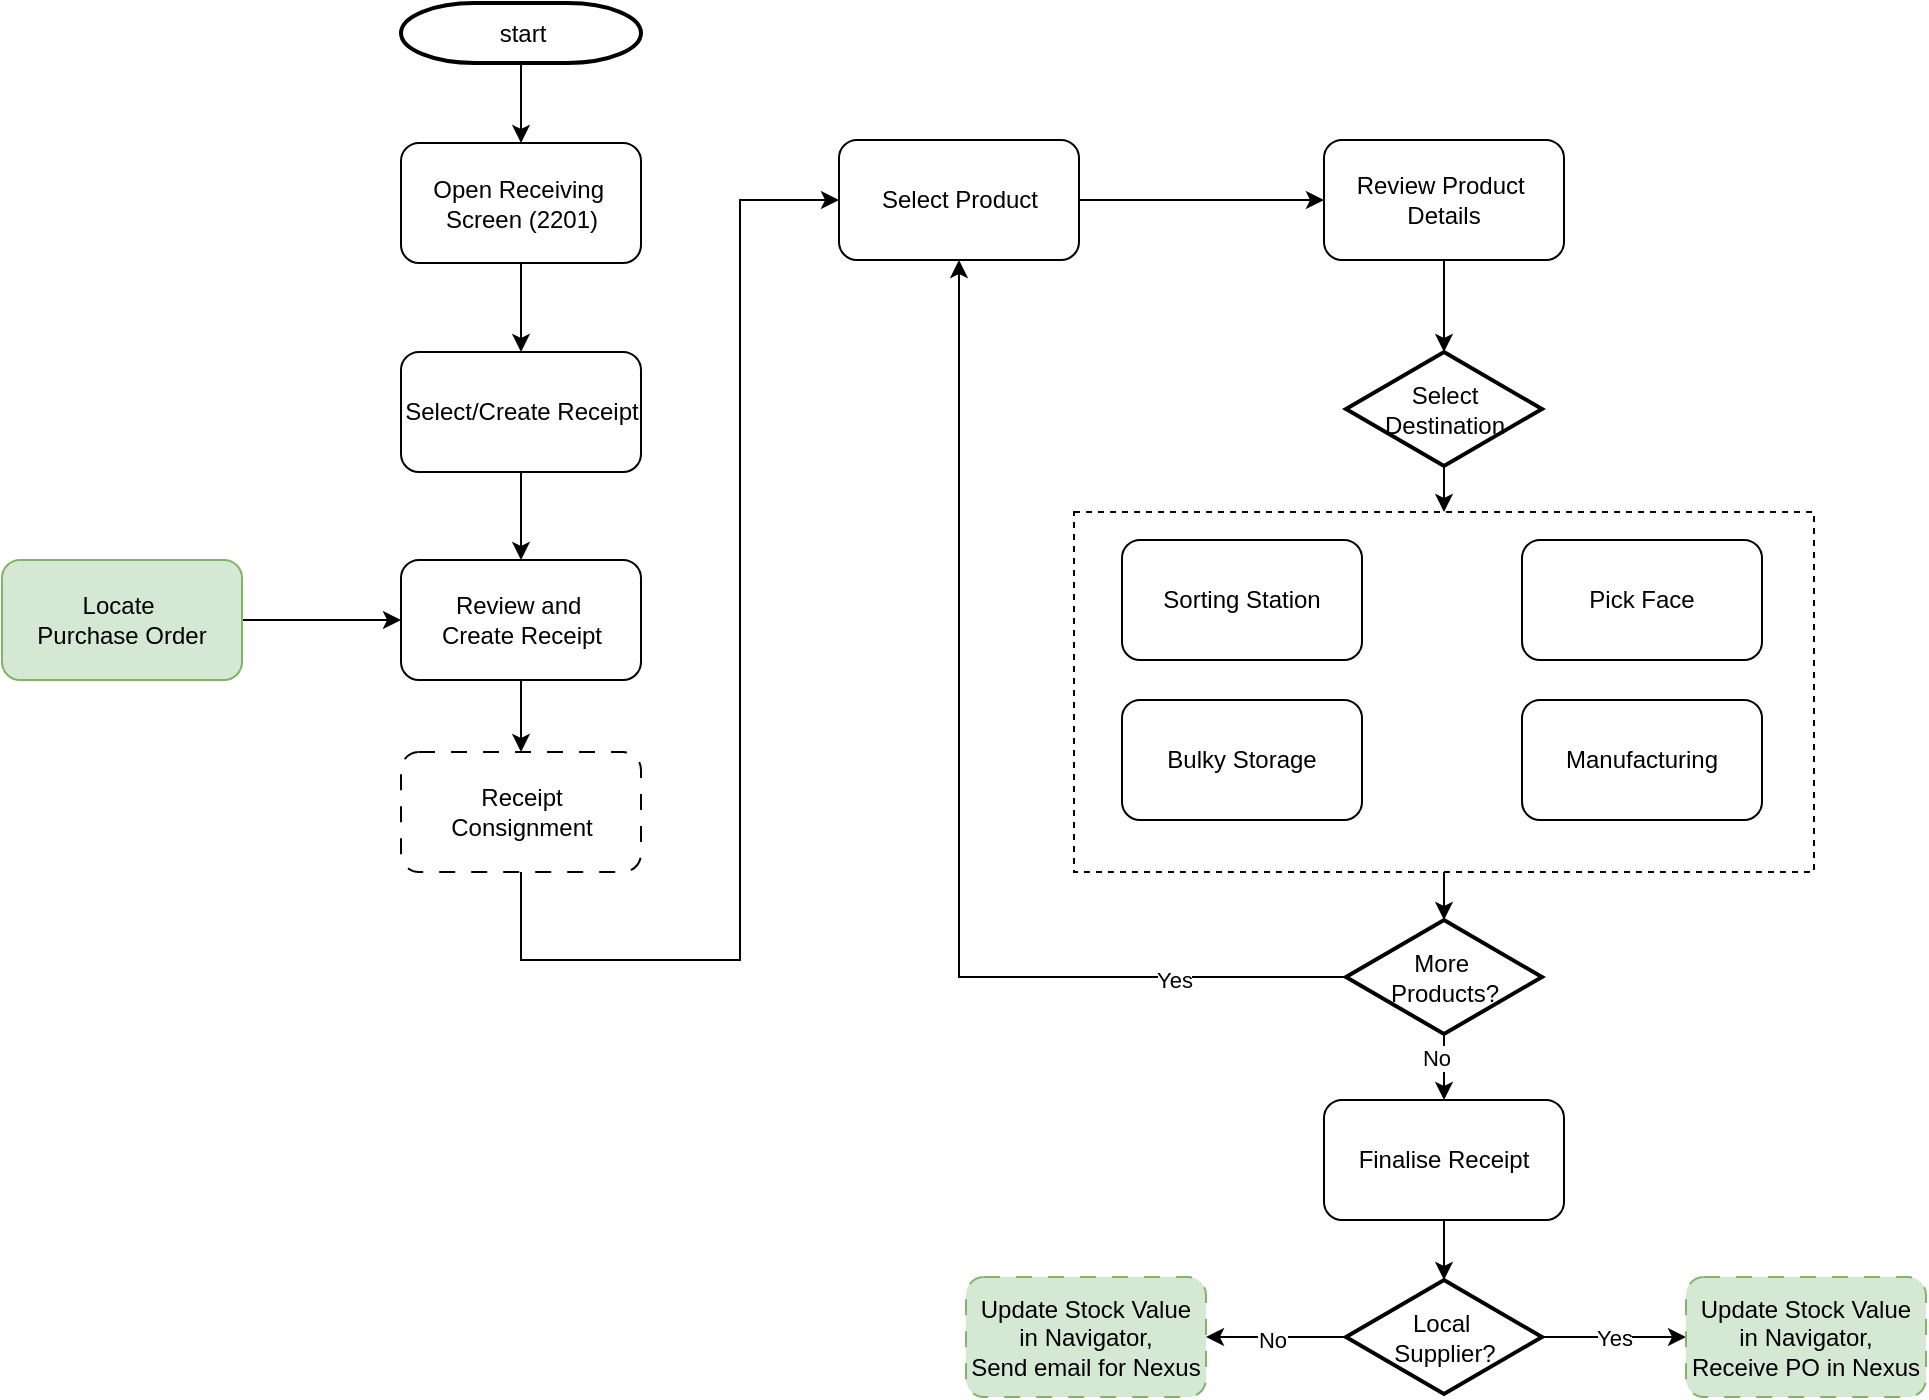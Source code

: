 <mxfile version="25.0.3">
  <diagram id="6a731a19-8d31-9384-78a2-239565b7b9f0" name="Page-1">
    <mxGraphModel dx="1728" dy="943" grid="1" gridSize="10" guides="1" tooltips="1" connect="1" arrows="1" fold="1" page="1" pageScale="1" pageWidth="1169" pageHeight="827" background="none" math="0" shadow="0">
      <root>
        <mxCell id="0" />
        <mxCell id="1" parent="0" />
        <mxCell id="FllbzKFlJK6ehd7ZULbo-95" value="" style="edgeStyle=orthogonalEdgeStyle;rounded=0;orthogonalLoop=1;jettySize=auto;html=1;" parent="1" source="2" target="FllbzKFlJK6ehd7ZULbo-77" edge="1">
          <mxGeometry relative="1" as="geometry" />
        </mxCell>
        <mxCell id="2" value="start" style="shape=mxgraph.flowchart.terminator;strokeWidth=2;gradientColor=none;gradientDirection=north;fontStyle=0;html=1;" parent="1" vertex="1">
          <mxGeometry x="269.5" y="61.5" width="120" height="30" as="geometry" />
        </mxCell>
        <mxCell id="JkhU1cK_ru-Ez6kLOYar-4" style="edgeStyle=orthogonalEdgeStyle;rounded=0;orthogonalLoop=1;jettySize=auto;html=1;exitX=0.5;exitY=1;exitDx=0;exitDy=0;exitPerimeter=0;entryX=0.5;entryY=0;entryDx=0;entryDy=0;" edge="1" parent="1" source="FllbzKFlJK6ehd7ZULbo-64" target="FllbzKFlJK6ehd7ZULbo-112">
          <mxGeometry relative="1" as="geometry" />
        </mxCell>
        <mxCell id="FllbzKFlJK6ehd7ZULbo-64" value="Select&lt;div&gt;Destination&lt;/div&gt;" style="shape=mxgraph.flowchart.decision;strokeWidth=2;gradientColor=none;gradientDirection=north;fontStyle=0;html=1;" parent="1" vertex="1">
          <mxGeometry x="742" y="236" width="98" height="57" as="geometry" />
        </mxCell>
        <mxCell id="FllbzKFlJK6ehd7ZULbo-96" value="" style="edgeStyle=orthogonalEdgeStyle;rounded=0;orthogonalLoop=1;jettySize=auto;html=1;" parent="1" source="FllbzKFlJK6ehd7ZULbo-77" edge="1">
          <mxGeometry relative="1" as="geometry">
            <mxPoint x="329.5" y="236" as="targetPoint" />
          </mxGeometry>
        </mxCell>
        <mxCell id="FllbzKFlJK6ehd7ZULbo-77" value="&lt;span style=&quot;text-wrap-mode: nowrap;&quot;&gt;Open Receiving&amp;nbsp;&lt;/span&gt;&lt;div style=&quot;text-wrap-mode: nowrap;&quot;&gt;Screen (2201)&lt;/div&gt;" style="rounded=1;whiteSpace=wrap;html=1;" parent="1" vertex="1">
          <mxGeometry x="269.5" y="131.5" width="120" height="60" as="geometry" />
        </mxCell>
        <mxCell id="FllbzKFlJK6ehd7ZULbo-107" style="edgeStyle=orthogonalEdgeStyle;rounded=0;orthogonalLoop=1;jettySize=auto;html=1;exitX=0.5;exitY=1;exitDx=0;exitDy=0;entryX=0;entryY=0.5;entryDx=0;entryDy=0;" parent="1" source="FllbzKFlJK6ehd7ZULbo-78" edge="1" target="FllbzKFlJK6ehd7ZULbo-89">
          <mxGeometry relative="1" as="geometry">
            <mxPoint x="450" y="270" as="targetPoint" />
            <Array as="points">
              <mxPoint x="330" y="540" />
              <mxPoint x="439" y="540" />
              <mxPoint x="439" y="160" />
            </Array>
          </mxGeometry>
        </mxCell>
        <mxCell id="FllbzKFlJK6ehd7ZULbo-78" value="&lt;span style=&quot;text-wrap-mode: nowrap;&quot;&gt;Receipt&lt;/span&gt;&lt;div style=&quot;text-wrap-mode: nowrap;&quot;&gt;Consignment&lt;/div&gt;" style="rounded=1;whiteSpace=wrap;html=1;dashed=1;dashPattern=8 8;" parent="1" vertex="1">
          <mxGeometry x="269.5" y="436" width="120" height="60" as="geometry" />
        </mxCell>
        <mxCell id="FllbzKFlJK6ehd7ZULbo-100" value="" style="edgeStyle=orthogonalEdgeStyle;rounded=0;orthogonalLoop=1;jettySize=auto;html=1;" parent="1" source="FllbzKFlJK6ehd7ZULbo-79" target="FllbzKFlJK6ehd7ZULbo-78" edge="1">
          <mxGeometry relative="1" as="geometry" />
        </mxCell>
        <mxCell id="FllbzKFlJK6ehd7ZULbo-79" value="&lt;span style=&quot;text-wrap-mode: nowrap;&quot;&gt;Review and&amp;nbsp;&lt;/span&gt;&lt;div style=&quot;text-wrap-mode: nowrap;&quot;&gt;Create Receipt&lt;/div&gt;" style="rounded=1;whiteSpace=wrap;html=1;" parent="1" vertex="1">
          <mxGeometry x="269.5" y="340" width="120" height="60" as="geometry" />
        </mxCell>
        <mxCell id="FllbzKFlJK6ehd7ZULbo-99" value="" style="edgeStyle=orthogonalEdgeStyle;rounded=0;orthogonalLoop=1;jettySize=auto;html=1;" parent="1" source="FllbzKFlJK6ehd7ZULbo-80" target="FllbzKFlJK6ehd7ZULbo-79" edge="1">
          <mxGeometry relative="1" as="geometry" />
        </mxCell>
        <mxCell id="FllbzKFlJK6ehd7ZULbo-80" value="&lt;span style=&quot;text-wrap-mode: nowrap;&quot;&gt;Locate&amp;nbsp;&lt;/span&gt;&lt;div style=&quot;text-wrap-mode: nowrap;&quot;&gt;Purchase Order&lt;/div&gt;" style="rounded=1;whiteSpace=wrap;html=1;fillColor=#d5e8d4;strokeColor=#82b366;" parent="1" vertex="1">
          <mxGeometry x="70" y="340" width="120" height="60" as="geometry" />
        </mxCell>
        <mxCell id="JkhU1cK_ru-Ez6kLOYar-2" value="" style="edgeStyle=orthogonalEdgeStyle;rounded=0;orthogonalLoop=1;jettySize=auto;html=1;" edge="1" parent="1" source="FllbzKFlJK6ehd7ZULbo-81" target="FllbzKFlJK6ehd7ZULbo-79">
          <mxGeometry relative="1" as="geometry" />
        </mxCell>
        <mxCell id="FllbzKFlJK6ehd7ZULbo-81" value="&lt;span style=&quot;text-wrap-mode: nowrap;&quot;&gt;Select/Create Receipt&lt;/span&gt;" style="rounded=1;whiteSpace=wrap;html=1;" parent="1" vertex="1">
          <mxGeometry x="269.5" y="236" width="120" height="60" as="geometry" />
        </mxCell>
        <mxCell id="FllbzKFlJK6ehd7ZULbo-123" style="edgeStyle=orthogonalEdgeStyle;rounded=0;orthogonalLoop=1;jettySize=auto;html=1;exitX=0.5;exitY=1;exitDx=0;exitDy=0;entryX=0.5;entryY=0;entryDx=0;entryDy=0;" parent="1" source="FllbzKFlJK6ehd7ZULbo-83" edge="1">
          <mxGeometry relative="1" as="geometry">
            <mxPoint x="791" y="700" as="targetPoint" />
          </mxGeometry>
        </mxCell>
        <mxCell id="FllbzKFlJK6ehd7ZULbo-83" value="&lt;span style=&quot;text-wrap-mode: nowrap;&quot;&gt;Finalise Receipt&lt;/span&gt;" style="rounded=1;whiteSpace=wrap;html=1;" parent="1" vertex="1">
          <mxGeometry x="731" y="610" width="120" height="60" as="geometry" />
        </mxCell>
        <mxCell id="FllbzKFlJK6ehd7ZULbo-84" value="&lt;span style=&quot;text-wrap-mode: nowrap;&quot;&gt;Bulky Storage&lt;/span&gt;" style="rounded=1;whiteSpace=wrap;html=1;" parent="1" vertex="1">
          <mxGeometry x="630" y="410" width="120" height="60" as="geometry" />
        </mxCell>
        <mxCell id="FllbzKFlJK6ehd7ZULbo-86" value="&lt;span style=&quot;text-wrap-mode: nowrap;&quot;&gt;Pick Face&lt;/span&gt;" style="rounded=1;whiteSpace=wrap;html=1;" parent="1" vertex="1">
          <mxGeometry x="830" y="330" width="120" height="60" as="geometry" />
        </mxCell>
        <mxCell id="FllbzKFlJK6ehd7ZULbo-87" value="&lt;span style=&quot;text-wrap-mode: nowrap;&quot;&gt;Sorting Station&lt;/span&gt;" style="rounded=1;whiteSpace=wrap;html=1;" parent="1" vertex="1">
          <mxGeometry x="630" y="330" width="120" height="60" as="geometry" />
        </mxCell>
        <mxCell id="FllbzKFlJK6ehd7ZULbo-102" value="" style="edgeStyle=orthogonalEdgeStyle;rounded=0;orthogonalLoop=1;jettySize=auto;html=1;" parent="1" source="FllbzKFlJK6ehd7ZULbo-88" target="FllbzKFlJK6ehd7ZULbo-64" edge="1">
          <mxGeometry relative="1" as="geometry" />
        </mxCell>
        <mxCell id="FllbzKFlJK6ehd7ZULbo-88" value="&lt;span style=&quot;text-wrap-mode: nowrap;&quot;&gt;Review Product&amp;nbsp;&lt;/span&gt;&lt;div style=&quot;text-wrap-mode: nowrap;&quot;&gt;Details&lt;/div&gt;" style="rounded=1;whiteSpace=wrap;html=1;" parent="1" vertex="1">
          <mxGeometry x="731" y="130" width="120" height="60" as="geometry" />
        </mxCell>
        <mxCell id="FllbzKFlJK6ehd7ZULbo-101" value="" style="edgeStyle=orthogonalEdgeStyle;rounded=0;orthogonalLoop=1;jettySize=auto;html=1;exitX=1;exitY=0.5;exitDx=0;exitDy=0;" parent="1" source="FllbzKFlJK6ehd7ZULbo-89" target="FllbzKFlJK6ehd7ZULbo-88" edge="1">
          <mxGeometry relative="1" as="geometry">
            <mxPoint x="650.5" y="160" as="sourcePoint" />
          </mxGeometry>
        </mxCell>
        <mxCell id="FllbzKFlJK6ehd7ZULbo-89" value="&lt;span style=&quot;text-wrap-mode: nowrap;&quot;&gt;Select Product&lt;/span&gt;" style="rounded=1;whiteSpace=wrap;html=1;" parent="1" vertex="1">
          <mxGeometry x="488.5" y="130" width="120" height="60" as="geometry" />
        </mxCell>
        <mxCell id="FllbzKFlJK6ehd7ZULbo-92" style="edgeStyle=orthogonalEdgeStyle;rounded=0;orthogonalLoop=1;jettySize=auto;html=1;exitX=0.5;exitY=1;exitDx=0;exitDy=0;" parent="1" source="FllbzKFlJK6ehd7ZULbo-83" target="FllbzKFlJK6ehd7ZULbo-83" edge="1">
          <mxGeometry relative="1" as="geometry" />
        </mxCell>
        <mxCell id="FllbzKFlJK6ehd7ZULbo-104" value="" style="edgeStyle=orthogonalEdgeStyle;rounded=0;orthogonalLoop=1;jettySize=auto;html=1;" parent="1" source="FllbzKFlJK6ehd7ZULbo-94" target="FllbzKFlJK6ehd7ZULbo-83" edge="1">
          <mxGeometry relative="1" as="geometry" />
        </mxCell>
        <mxCell id="FllbzKFlJK6ehd7ZULbo-115" value="No" style="edgeLabel;html=1;align=center;verticalAlign=middle;resizable=0;points=[];" parent="FllbzKFlJK6ehd7ZULbo-104" vertex="1" connectable="0">
          <mxGeometry x="-0.489" y="-4" relative="1" as="geometry">
            <mxPoint as="offset" />
          </mxGeometry>
        </mxCell>
        <mxCell id="FllbzKFlJK6ehd7ZULbo-105" style="edgeStyle=orthogonalEdgeStyle;rounded=0;orthogonalLoop=1;jettySize=auto;html=1;exitX=0;exitY=0.5;exitDx=0;exitDy=0;exitPerimeter=0;entryX=0.5;entryY=1;entryDx=0;entryDy=0;" parent="1" source="FllbzKFlJK6ehd7ZULbo-94" target="FllbzKFlJK6ehd7ZULbo-89" edge="1">
          <mxGeometry relative="1" as="geometry">
            <mxPoint x="590.5" y="190" as="targetPoint" />
          </mxGeometry>
        </mxCell>
        <mxCell id="FllbzKFlJK6ehd7ZULbo-117" value="Yes" style="edgeLabel;html=1;align=center;verticalAlign=middle;resizable=0;points=[];" parent="FllbzKFlJK6ehd7ZULbo-105" vertex="1" connectable="0">
          <mxGeometry x="-0.686" y="1" relative="1" as="geometry">
            <mxPoint as="offset" />
          </mxGeometry>
        </mxCell>
        <mxCell id="FllbzKFlJK6ehd7ZULbo-94" value="More&amp;nbsp;&lt;div&gt;Products?&lt;/div&gt;" style="shape=mxgraph.flowchart.decision;strokeWidth=2;gradientColor=none;gradientDirection=north;fontStyle=0;html=1;" parent="1" vertex="1">
          <mxGeometry x="742" y="520" width="98" height="57" as="geometry" />
        </mxCell>
        <mxCell id="FllbzKFlJK6ehd7ZULbo-112" value="" style="rounded=0;whiteSpace=wrap;html=1;fillColor=none;dashed=1;" parent="1" vertex="1">
          <mxGeometry x="606" y="316" width="370" height="180" as="geometry" />
        </mxCell>
        <mxCell id="ooKo_V_hb8zaq4R_d-ZS-2" value="&lt;span style=&quot;text-wrap-mode: nowrap;&quot;&gt;Manufacturing&lt;/span&gt;" style="rounded=1;whiteSpace=wrap;html=1;" parent="1" vertex="1">
          <mxGeometry x="830" y="410" width="120" height="60" as="geometry" />
        </mxCell>
        <mxCell id="ooKo_V_hb8zaq4R_d-ZS-5" value="" style="edgeStyle=orthogonalEdgeStyle;rounded=0;orthogonalLoop=1;jettySize=auto;html=1;" parent="1" source="ooKo_V_hb8zaq4R_d-ZS-3" target="ooKo_V_hb8zaq4R_d-ZS-4" edge="1">
          <mxGeometry relative="1" as="geometry" />
        </mxCell>
        <mxCell id="ooKo_V_hb8zaq4R_d-ZS-8" value="No" style="edgeLabel;html=1;align=center;verticalAlign=middle;resizable=0;points=[];" parent="ooKo_V_hb8zaq4R_d-ZS-5" vertex="1" connectable="0">
          <mxGeometry x="0.073" y="1" relative="1" as="geometry">
            <mxPoint as="offset" />
          </mxGeometry>
        </mxCell>
        <mxCell id="ooKo_V_hb8zaq4R_d-ZS-7" value="Yes" style="edgeStyle=orthogonalEdgeStyle;rounded=0;orthogonalLoop=1;jettySize=auto;html=1;" parent="1" source="ooKo_V_hb8zaq4R_d-ZS-3" target="ooKo_V_hb8zaq4R_d-ZS-6" edge="1">
          <mxGeometry relative="1" as="geometry" />
        </mxCell>
        <mxCell id="ooKo_V_hb8zaq4R_d-ZS-3" value="Local&amp;nbsp;&lt;div&gt;Supplier?&lt;/div&gt;" style="shape=mxgraph.flowchart.decision;strokeWidth=2;gradientColor=none;gradientDirection=north;fontStyle=0;html=1;" parent="1" vertex="1">
          <mxGeometry x="742" y="700" width="98" height="57" as="geometry" />
        </mxCell>
        <mxCell id="ooKo_V_hb8zaq4R_d-ZS-4" value="&lt;span style=&quot;text-wrap-mode: nowrap;&quot;&gt;Update Stock Value&lt;/span&gt;&lt;div&gt;&lt;span style=&quot;text-wrap-mode: nowrap;&quot;&gt;in Navigator,&lt;/span&gt;&lt;/div&gt;&lt;div&gt;&lt;span style=&quot;text-wrap-mode: nowrap;&quot;&gt;Send email for Nexus&lt;/span&gt;&lt;/div&gt;" style="rounded=1;whiteSpace=wrap;html=1;dashed=1;dashPattern=8 8;fillColor=#d5e8d4;strokeColor=#82b366;" parent="1" vertex="1">
          <mxGeometry x="552" y="698.5" width="120" height="60" as="geometry" />
        </mxCell>
        <mxCell id="ooKo_V_hb8zaq4R_d-ZS-6" value="&lt;span style=&quot;text-wrap-mode: nowrap;&quot;&gt;Update Stock Value&lt;/span&gt;&lt;div&gt;&lt;span style=&quot;text-wrap-mode: nowrap;&quot;&gt;in Navigator,&lt;/span&gt;&lt;/div&gt;&lt;div&gt;&lt;span style=&quot;text-wrap-mode: nowrap;&quot;&gt;Receive PO in Nexus&lt;/span&gt;&lt;/div&gt;" style="rounded=1;whiteSpace=wrap;html=1;dashed=1;dashPattern=8 8;fillColor=#d5e8d4;strokeColor=#82b366;" parent="1" vertex="1">
          <mxGeometry x="912" y="698.5" width="120" height="60" as="geometry" />
        </mxCell>
        <mxCell id="JkhU1cK_ru-Ez6kLOYar-5" style="edgeStyle=orthogonalEdgeStyle;rounded=0;orthogonalLoop=1;jettySize=auto;html=1;exitX=0.5;exitY=1;exitDx=0;exitDy=0;entryX=0.5;entryY=0;entryDx=0;entryDy=0;entryPerimeter=0;" edge="1" parent="1" source="FllbzKFlJK6ehd7ZULbo-112" target="FllbzKFlJK6ehd7ZULbo-94">
          <mxGeometry relative="1" as="geometry" />
        </mxCell>
      </root>
    </mxGraphModel>
  </diagram>
</mxfile>
